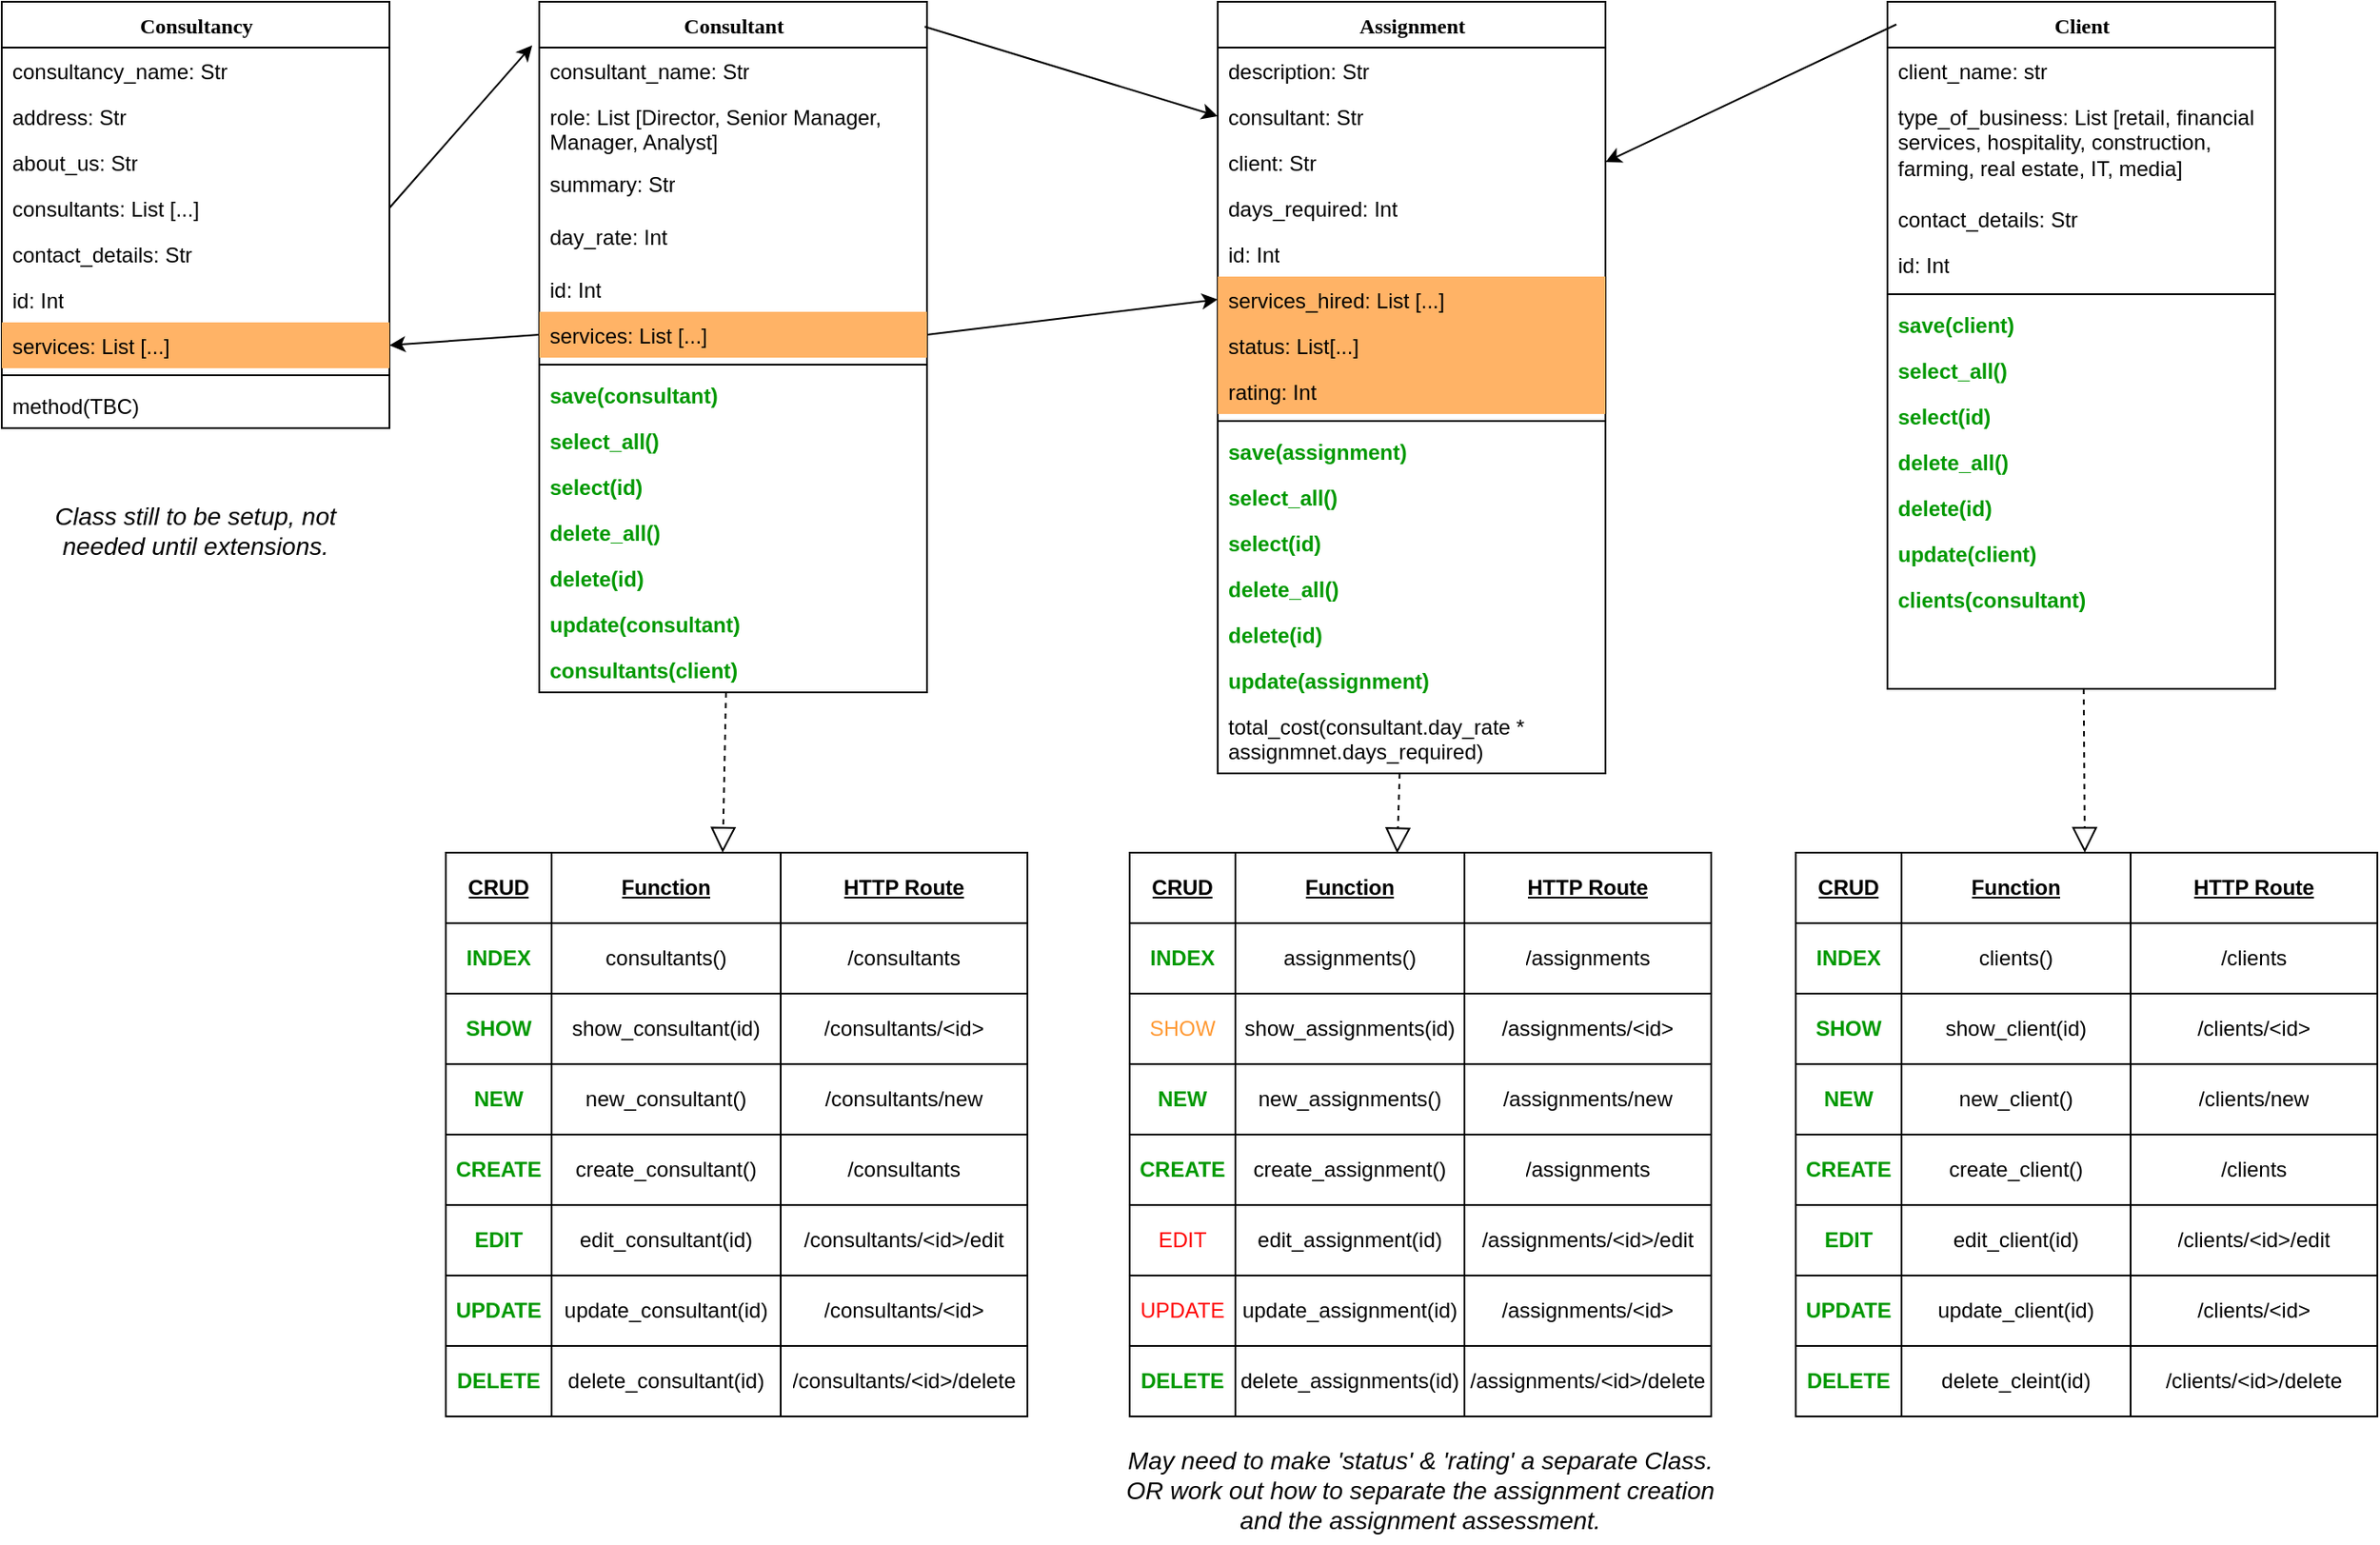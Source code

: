 <mxfile version="14.4.9" type="device"><diagram name="Classes" id="9f46799a-70d6-7492-0946-bef42562c5a5"><mxGraphModel dx="1580" dy="879" grid="1" gridSize="10" guides="1" tooltips="1" connect="1" arrows="1" fold="1" page="1" pageScale="1" pageWidth="1654" pageHeight="1169" background="#ffffff" math="0" shadow="0"><root><mxCell id="0"/><mxCell id="1" parent="0"/><mxCell id="78961159f06e98e8-17" value="Client" style="swimlane;html=1;fontStyle=1;align=center;verticalAlign=top;childLayout=stackLayout;horizontal=1;startSize=26;horizontalStack=0;resizeParent=1;resizeLast=0;collapsible=1;marginBottom=0;swimlaneFillColor=#ffffff;rounded=0;shadow=0;comic=0;labelBackgroundColor=none;strokeWidth=1;fillColor=none;fontFamily=Verdana;fontSize=12" parent="1" vertex="1"><mxGeometry x="1130" y="35" width="220" height="390" as="geometry"/></mxCell><mxCell id="78961159f06e98e8-21" value="client_name: str" style="text;html=1;strokeColor=none;fillColor=none;align=left;verticalAlign=top;spacingLeft=4;spacingRight=4;whiteSpace=wrap;overflow=hidden;rotatable=0;points=[[0,0.5],[1,0.5]];portConstraint=eastwest;" parent="78961159f06e98e8-17" vertex="1"><mxGeometry y="26" width="220" height="26" as="geometry"/></mxCell><mxCell id="78961159f06e98e8-23" value="type_of_business: List [retail, financial services, hospitality, construction, farming, real estate, IT, media]" style="text;html=1;strokeColor=none;fillColor=none;align=left;verticalAlign=top;spacingLeft=4;spacingRight=4;whiteSpace=wrap;overflow=hidden;rotatable=0;points=[[0,0.5],[1,0.5]];portConstraint=eastwest;" parent="78961159f06e98e8-17" vertex="1"><mxGeometry y="52" width="220" height="58" as="geometry"/></mxCell><mxCell id="78961159f06e98e8-25" value="contact_details: Str" style="text;html=1;strokeColor=none;fillColor=none;align=left;verticalAlign=top;spacingLeft=4;spacingRight=4;whiteSpace=wrap;overflow=hidden;rotatable=0;points=[[0,0.5],[1,0.5]];portConstraint=eastwest;" parent="78961159f06e98e8-17" vertex="1"><mxGeometry y="110" width="220" height="26" as="geometry"/></mxCell><mxCell id="78961159f06e98e8-24" value="id: Int" style="text;html=1;strokeColor=none;fillColor=none;align=left;verticalAlign=top;spacingLeft=4;spacingRight=4;whiteSpace=wrap;overflow=hidden;rotatable=0;points=[[0,0.5],[1,0.5]];portConstraint=eastwest;" parent="78961159f06e98e8-17" vertex="1"><mxGeometry y="136" width="220" height="26" as="geometry"/></mxCell><mxCell id="78961159f06e98e8-19" value="" style="line;html=1;strokeWidth=1;fillColor=none;align=left;verticalAlign=middle;spacingTop=-1;spacingLeft=3;spacingRight=3;rotatable=0;labelPosition=right;points=[];portConstraint=eastwest;" parent="78961159f06e98e8-17" vertex="1"><mxGeometry y="162" width="220" height="8" as="geometry"/></mxCell><mxCell id="yh0afuudPHftPEse43dt-81" value="save(client)" style="text;html=1;strokeColor=none;fillColor=none;align=left;verticalAlign=top;spacingLeft=4;spacingRight=4;whiteSpace=wrap;overflow=hidden;rotatable=0;points=[[0,0.5],[1,0.5]];portConstraint=eastwest;fontColor=#009900;fontStyle=1" parent="78961159f06e98e8-17" vertex="1"><mxGeometry y="170" width="220" height="26" as="geometry"/></mxCell><mxCell id="yh0afuudPHftPEse43dt-82" value="select_all()" style="text;html=1;strokeColor=none;fillColor=none;align=left;verticalAlign=top;spacingLeft=4;spacingRight=4;whiteSpace=wrap;overflow=hidden;rotatable=0;points=[[0,0.5],[1,0.5]];portConstraint=eastwest;fontColor=#009900;fontStyle=1" parent="78961159f06e98e8-17" vertex="1"><mxGeometry y="196" width="220" height="26" as="geometry"/></mxCell><mxCell id="yh0afuudPHftPEse43dt-83" value="select(id)" style="text;html=1;strokeColor=none;fillColor=none;align=left;verticalAlign=top;spacingLeft=4;spacingRight=4;whiteSpace=wrap;overflow=hidden;rotatable=0;points=[[0,0.5],[1,0.5]];portConstraint=eastwest;fontStyle=1;fontColor=#009900;" parent="78961159f06e98e8-17" vertex="1"><mxGeometry y="222" width="220" height="26" as="geometry"/></mxCell><mxCell id="yh0afuudPHftPEse43dt-84" value="delete_all()" style="text;html=1;strokeColor=none;fillColor=none;align=left;verticalAlign=top;spacingLeft=4;spacingRight=4;whiteSpace=wrap;overflow=hidden;rotatable=0;points=[[0,0.5],[1,0.5]];portConstraint=eastwest;fontStyle=1;fontColor=#009900;" parent="78961159f06e98e8-17" vertex="1"><mxGeometry y="248" width="220" height="26" as="geometry"/></mxCell><mxCell id="yh0afuudPHftPEse43dt-86" value="delete(id)" style="text;html=1;strokeColor=none;fillColor=none;align=left;verticalAlign=top;spacingLeft=4;spacingRight=4;whiteSpace=wrap;overflow=hidden;rotatable=0;points=[[0,0.5],[1,0.5]];portConstraint=eastwest;fontStyle=1;fontColor=#009900;" parent="78961159f06e98e8-17" vertex="1"><mxGeometry y="274" width="220" height="26" as="geometry"/></mxCell><mxCell id="yh0afuudPHftPEse43dt-85" value="update(client)" style="text;html=1;strokeColor=none;fillColor=none;align=left;verticalAlign=top;spacingLeft=4;spacingRight=4;whiteSpace=wrap;overflow=hidden;rotatable=0;points=[[0,0.5],[1,0.5]];portConstraint=eastwest;fontStyle=1;fontColor=#009900;" parent="78961159f06e98e8-17" vertex="1"><mxGeometry y="300" width="220" height="26" as="geometry"/></mxCell><mxCell id="VEUv88LFV4NKKQvzeQGs-2" value="clients(consultant)" style="text;html=1;strokeColor=none;fillColor=none;align=left;verticalAlign=top;spacingLeft=4;spacingRight=4;whiteSpace=wrap;overflow=hidden;rotatable=0;points=[[0,0.5],[1,0.5]];portConstraint=eastwest;fontStyle=1;fontColor=#009900;" vertex="1" parent="78961159f06e98e8-17"><mxGeometry y="326" width="220" height="26" as="geometry"/></mxCell><mxCell id="78961159f06e98e8-30" value="Consultancy" style="swimlane;html=1;fontStyle=1;align=center;verticalAlign=top;childLayout=stackLayout;horizontal=1;startSize=26;horizontalStack=0;resizeParent=1;resizeLast=0;collapsible=1;marginBottom=0;swimlaneFillColor=#ffffff;rounded=0;shadow=0;comic=0;labelBackgroundColor=none;strokeWidth=1;fillColor=none;fontFamily=Verdana;fontSize=12" parent="1" vertex="1"><mxGeometry x="60" y="35" width="220" height="242" as="geometry"/></mxCell><mxCell id="78961159f06e98e8-31" value="consultancy_name: Str" style="text;html=1;strokeColor=none;fillColor=none;align=left;verticalAlign=top;spacingLeft=4;spacingRight=4;whiteSpace=wrap;overflow=hidden;rotatable=0;points=[[0,0.5],[1,0.5]];portConstraint=eastwest;" parent="78961159f06e98e8-30" vertex="1"><mxGeometry y="26" width="220" height="26" as="geometry"/></mxCell><mxCell id="78961159f06e98e8-32" value="address: Str" style="text;html=1;strokeColor=none;fillColor=none;align=left;verticalAlign=top;spacingLeft=4;spacingRight=4;whiteSpace=wrap;overflow=hidden;rotatable=0;points=[[0,0.5],[1,0.5]];portConstraint=eastwest;" parent="78961159f06e98e8-30" vertex="1"><mxGeometry y="52" width="220" height="26" as="geometry"/></mxCell><mxCell id="78961159f06e98e8-33" value="about_us: Str" style="text;html=1;strokeColor=none;fillColor=none;align=left;verticalAlign=top;spacingLeft=4;spacingRight=4;whiteSpace=wrap;overflow=hidden;rotatable=0;points=[[0,0.5],[1,0.5]];portConstraint=eastwest;" parent="78961159f06e98e8-30" vertex="1"><mxGeometry y="78" width="220" height="26" as="geometry"/></mxCell><mxCell id="yh0afuudPHftPEse43dt-8" value="consultants: List [...]" style="text;html=1;strokeColor=none;fillColor=none;align=left;verticalAlign=top;spacingLeft=4;spacingRight=4;whiteSpace=wrap;overflow=hidden;rotatable=0;points=[[0,0.5],[1,0.5]];portConstraint=eastwest;" parent="78961159f06e98e8-30" vertex="1"><mxGeometry y="104" width="220" height="26" as="geometry"/></mxCell><mxCell id="78961159f06e98e8-34" value="contact_details: Str" style="text;html=1;strokeColor=none;fillColor=none;align=left;verticalAlign=top;spacingLeft=4;spacingRight=4;whiteSpace=wrap;overflow=hidden;rotatable=0;points=[[0,0.5],[1,0.5]];portConstraint=eastwest;" parent="78961159f06e98e8-30" vertex="1"><mxGeometry y="130" width="220" height="26" as="geometry"/></mxCell><mxCell id="78961159f06e98e8-37" value="id: Int" style="text;html=1;strokeColor=none;fillColor=none;align=left;verticalAlign=top;spacingLeft=4;spacingRight=4;whiteSpace=wrap;overflow=hidden;rotatable=0;points=[[0,0.5],[1,0.5]];portConstraint=eastwest;" parent="78961159f06e98e8-30" vertex="1"><mxGeometry y="156" width="220" height="26" as="geometry"/></mxCell><mxCell id="yh0afuudPHftPEse43dt-3" value="services: List [...]" style="text;html=1;strokeColor=none;fillColor=#FFB366;align=left;verticalAlign=top;spacingLeft=4;spacingRight=4;whiteSpace=wrap;overflow=hidden;rotatable=0;points=[[0,0.5],[1,0.5]];portConstraint=eastwest;" parent="78961159f06e98e8-30" vertex="1"><mxGeometry y="182" width="220" height="26" as="geometry"/></mxCell><mxCell id="78961159f06e98e8-38" value="" style="line;html=1;strokeWidth=1;fillColor=none;align=left;verticalAlign=middle;spacingTop=-1;spacingLeft=3;spacingRight=3;rotatable=0;labelPosition=right;points=[];portConstraint=eastwest;" parent="78961159f06e98e8-30" vertex="1"><mxGeometry y="208" width="220" height="8" as="geometry"/></mxCell><mxCell id="78961159f06e98e8-39" value="method(TBC)" style="text;html=1;strokeColor=none;fillColor=none;align=left;verticalAlign=top;spacingLeft=4;spacingRight=4;whiteSpace=wrap;overflow=hidden;rotatable=0;points=[[0,0.5],[1,0.5]];portConstraint=eastwest;" parent="78961159f06e98e8-30" vertex="1"><mxGeometry y="216" width="220" height="26" as="geometry"/></mxCell><mxCell id="78961159f06e98e8-43" value="Consultant" style="swimlane;html=1;fontStyle=1;align=center;verticalAlign=top;childLayout=stackLayout;horizontal=1;startSize=26;horizontalStack=0;resizeParent=1;resizeLast=0;collapsible=1;marginBottom=0;swimlaneFillColor=#ffffff;rounded=0;shadow=0;comic=0;labelBackgroundColor=none;strokeWidth=1;fillColor=none;fontFamily=Verdana;fontSize=12" parent="1" vertex="1"><mxGeometry x="365" y="35" width="220" height="392" as="geometry"/></mxCell><mxCell id="78961159f06e98e8-44" value="consultant_name: Str" style="text;html=1;strokeColor=none;fillColor=none;align=left;verticalAlign=top;spacingLeft=4;spacingRight=4;whiteSpace=wrap;overflow=hidden;rotatable=0;points=[[0,0.5],[1,0.5]];portConstraint=eastwest;" parent="78961159f06e98e8-43" vertex="1"><mxGeometry y="26" width="220" height="26" as="geometry"/></mxCell><mxCell id="78961159f06e98e8-45" value="role: List [Director, Senior Manager, Manager, Analyst]" style="text;html=1;strokeColor=none;fillColor=none;align=left;verticalAlign=top;spacingLeft=4;spacingRight=4;whiteSpace=wrap;overflow=hidden;rotatable=0;points=[[0,0.5],[1,0.5]];portConstraint=eastwest;" parent="78961159f06e98e8-43" vertex="1"><mxGeometry y="52" width="220" height="38" as="geometry"/></mxCell><mxCell id="yh0afuudPHftPEse43dt-1" value="summary: Str" style="text;html=1;strokeColor=none;fillColor=none;align=left;verticalAlign=top;spacingLeft=4;spacingRight=4;whiteSpace=wrap;overflow=hidden;rotatable=0;points=[[0,0.5],[1,0.5]];portConstraint=eastwest;" parent="78961159f06e98e8-43" vertex="1"><mxGeometry y="90" width="220" height="30" as="geometry"/></mxCell><mxCell id="eAzekkHpWA9vI4CXj927-1" value="day_rate: Int" style="text;html=1;strokeColor=none;fillColor=none;align=left;verticalAlign=top;spacingLeft=4;spacingRight=4;whiteSpace=wrap;overflow=hidden;rotatable=0;points=[[0,0.5],[1,0.5]];portConstraint=eastwest;" parent="78961159f06e98e8-43" vertex="1"><mxGeometry y="120" width="220" height="30" as="geometry"/></mxCell><mxCell id="78961159f06e98e8-50" value="id: Int" style="text;html=1;strokeColor=none;fillColor=none;align=left;verticalAlign=top;spacingLeft=4;spacingRight=4;whiteSpace=wrap;overflow=hidden;rotatable=0;points=[[0,0.5],[1,0.5]];portConstraint=eastwest;" parent="78961159f06e98e8-43" vertex="1"><mxGeometry y="150" width="220" height="26" as="geometry"/></mxCell><mxCell id="78961159f06e98e8-49" value="services: List [...]" style="text;html=1;strokeColor=none;fillColor=#FFB366;align=left;verticalAlign=top;spacingLeft=4;spacingRight=4;whiteSpace=wrap;overflow=hidden;rotatable=0;points=[[0,0.5],[1,0.5]];portConstraint=eastwest;" parent="78961159f06e98e8-43" vertex="1"><mxGeometry y="176" width="220" height="26" as="geometry"/></mxCell><mxCell id="78961159f06e98e8-51" value="" style="line;html=1;strokeWidth=1;fillColor=none;align=left;verticalAlign=middle;spacingTop=-1;spacingLeft=3;spacingRight=3;rotatable=0;labelPosition=right;points=[];portConstraint=eastwest;" parent="78961159f06e98e8-43" vertex="1"><mxGeometry y="202" width="220" height="8" as="geometry"/></mxCell><mxCell id="78961159f06e98e8-52" value="save(consultant)" style="text;html=1;strokeColor=none;fillColor=none;align=left;verticalAlign=top;spacingLeft=4;spacingRight=4;whiteSpace=wrap;overflow=hidden;rotatable=0;points=[[0,0.5],[1,0.5]];portConstraint=eastwest;fontColor=#009900;fontStyle=1" parent="78961159f06e98e8-43" vertex="1"><mxGeometry y="210" width="220" height="26" as="geometry"/></mxCell><mxCell id="yh0afuudPHftPEse43dt-76" value="select_all()" style="text;html=1;strokeColor=none;fillColor=none;align=left;verticalAlign=top;spacingLeft=4;spacingRight=4;whiteSpace=wrap;overflow=hidden;rotatable=0;points=[[0,0.5],[1,0.5]];portConstraint=eastwest;fontColor=#009900;fontStyle=1" parent="78961159f06e98e8-43" vertex="1"><mxGeometry y="236" width="220" height="26" as="geometry"/></mxCell><mxCell id="yh0afuudPHftPEse43dt-77" value="select(id)" style="text;html=1;strokeColor=none;fillColor=none;align=left;verticalAlign=top;spacingLeft=4;spacingRight=4;whiteSpace=wrap;overflow=hidden;rotatable=0;points=[[0,0.5],[1,0.5]];portConstraint=eastwest;fontStyle=1;fontColor=#009900;" parent="78961159f06e98e8-43" vertex="1"><mxGeometry y="262" width="220" height="26" as="geometry"/></mxCell><mxCell id="yh0afuudPHftPEse43dt-79" value="delete_all()" style="text;html=1;strokeColor=none;fillColor=none;align=left;verticalAlign=top;spacingLeft=4;spacingRight=4;whiteSpace=wrap;overflow=hidden;rotatable=0;points=[[0,0.5],[1,0.5]];portConstraint=eastwest;fontStyle=1;fontColor=#009900;" parent="78961159f06e98e8-43" vertex="1"><mxGeometry y="288" width="220" height="26" as="geometry"/></mxCell><mxCell id="yh0afuudPHftPEse43dt-78" value="delete(id)" style="text;html=1;strokeColor=none;fillColor=none;align=left;verticalAlign=top;spacingLeft=4;spacingRight=4;whiteSpace=wrap;overflow=hidden;rotatable=0;points=[[0,0.5],[1,0.5]];portConstraint=eastwest;fontStyle=1;fontColor=#009900;" parent="78961159f06e98e8-43" vertex="1"><mxGeometry y="314" width="220" height="26" as="geometry"/></mxCell><mxCell id="yh0afuudPHftPEse43dt-80" value="update(consultant)" style="text;html=1;strokeColor=none;fillColor=none;align=left;verticalAlign=top;spacingLeft=4;spacingRight=4;whiteSpace=wrap;overflow=hidden;rotatable=0;points=[[0,0.5],[1,0.5]];portConstraint=eastwest;fontStyle=1;fontColor=#009900;" parent="78961159f06e98e8-43" vertex="1"><mxGeometry y="340" width="220" height="26" as="geometry"/></mxCell><mxCell id="VEUv88LFV4NKKQvzeQGs-1" value="consultants(client)" style="text;html=1;strokeColor=none;fillColor=none;align=left;verticalAlign=top;spacingLeft=4;spacingRight=4;whiteSpace=wrap;overflow=hidden;rotatable=0;points=[[0,0.5],[1,0.5]];portConstraint=eastwest;fontStyle=1;fontColor=#009900;" vertex="1" parent="78961159f06e98e8-43"><mxGeometry y="366" width="220" height="26" as="geometry"/></mxCell><mxCell id="yh0afuudPHftPEse43dt-4" value="" style="endArrow=classic;html=1;exitX=0;exitY=0.5;exitDx=0;exitDy=0;entryX=1;entryY=0.5;entryDx=0;entryDy=0;" parent="1" source="78961159f06e98e8-49" target="yh0afuudPHftPEse43dt-3" edge="1"><mxGeometry width="50" height="50" relative="1" as="geometry"><mxPoint x="360" y="219" as="sourcePoint"/><mxPoint x="300" y="280" as="targetPoint"/></mxGeometry></mxCell><mxCell id="yh0afuudPHftPEse43dt-7" value="" style="endArrow=classic;html=1;exitX=1;exitY=0.5;exitDx=0;exitDy=0;entryX=0;entryY=0.5;entryDx=0;entryDy=0;" parent="1" source="78961159f06e98e8-49" target="yh0afuudPHftPEse43dt-5" edge="1"><mxGeometry width="50" height="50" relative="1" as="geometry"><mxPoint x="430" y="200" as="sourcePoint"/><mxPoint x="340" y="216" as="targetPoint"/></mxGeometry></mxCell><mxCell id="yh0afuudPHftPEse43dt-9" value="" style="endArrow=classic;html=1;exitX=1;exitY=0.5;exitDx=0;exitDy=0;entryX=-0.018;entryY=0.063;entryDx=0;entryDy=0;entryPerimeter=0;" parent="1" source="yh0afuudPHftPEse43dt-8" target="78961159f06e98e8-43" edge="1"><mxGeometry width="50" height="50" relative="1" as="geometry"><mxPoint x="290" y="213" as="sourcePoint"/><mxPoint x="370" y="203" as="targetPoint"/></mxGeometry></mxCell><mxCell id="yh0afuudPHftPEse43dt-10" value="" style="shape=table;html=1;whiteSpace=wrap;startSize=0;container=1;collapsible=0;childLayout=tableLayout;fontColor=#009900;" parent="1" vertex="1"><mxGeometry x="312" y="518" width="330" height="320" as="geometry"/></mxCell><mxCell id="yh0afuudPHftPEse43dt-11" value="" style="shape=partialRectangle;html=1;whiteSpace=wrap;collapsible=0;dropTarget=0;pointerEvents=0;fillColor=none;top=0;left=0;bottom=0;right=0;points=[[0,0.5],[1,0.5]];portConstraint=eastwest;" parent="yh0afuudPHftPEse43dt-10" vertex="1"><mxGeometry width="330" height="40" as="geometry"/></mxCell><mxCell id="yh0afuudPHftPEse43dt-12" value="CRUD" style="shape=partialRectangle;html=1;whiteSpace=wrap;connectable=0;overflow=hidden;fillColor=none;top=0;left=0;bottom=0;right=0;fontStyle=5" parent="yh0afuudPHftPEse43dt-11" vertex="1"><mxGeometry width="60" height="40" as="geometry"/></mxCell><mxCell id="yh0afuudPHftPEse43dt-13" value="Function" style="shape=partialRectangle;html=1;whiteSpace=wrap;connectable=0;overflow=hidden;fillColor=none;top=0;left=0;bottom=0;right=0;fontStyle=5" parent="yh0afuudPHftPEse43dt-11" vertex="1"><mxGeometry x="60" width="130" height="40" as="geometry"/></mxCell><mxCell id="yh0afuudPHftPEse43dt-14" value="HTTP Route" style="shape=partialRectangle;html=1;whiteSpace=wrap;connectable=0;overflow=hidden;fillColor=none;top=0;left=0;bottom=0;right=0;fontStyle=5" parent="yh0afuudPHftPEse43dt-11" vertex="1"><mxGeometry x="190" width="140" height="40" as="geometry"/></mxCell><mxCell id="yh0afuudPHftPEse43dt-15" value="" style="shape=partialRectangle;html=1;whiteSpace=wrap;collapsible=0;dropTarget=0;pointerEvents=0;fillColor=none;top=0;left=0;bottom=0;right=0;points=[[0,0.5],[1,0.5]];portConstraint=eastwest;" parent="yh0afuudPHftPEse43dt-10" vertex="1"><mxGeometry y="40" width="330" height="40" as="geometry"/></mxCell><mxCell id="yh0afuudPHftPEse43dt-16" value="INDEX" style="shape=partialRectangle;html=1;whiteSpace=wrap;connectable=0;overflow=hidden;fillColor=none;top=0;left=0;bottom=0;right=0;strokeColor=#009900;fontColor=#009900;fontStyle=1" parent="yh0afuudPHftPEse43dt-15" vertex="1"><mxGeometry width="60" height="40" as="geometry"/></mxCell><mxCell id="yh0afuudPHftPEse43dt-17" value="consultants()" style="shape=partialRectangle;html=1;whiteSpace=wrap;connectable=0;overflow=hidden;fillColor=none;top=0;left=0;bottom=0;right=0;" parent="yh0afuudPHftPEse43dt-15" vertex="1"><mxGeometry x="60" width="130" height="40" as="geometry"/></mxCell><mxCell id="yh0afuudPHftPEse43dt-18" value="/consultants" style="shape=partialRectangle;html=1;whiteSpace=wrap;connectable=0;overflow=hidden;fillColor=none;top=0;left=0;bottom=0;right=0;" parent="yh0afuudPHftPEse43dt-15" vertex="1"><mxGeometry x="190" width="140" height="40" as="geometry"/></mxCell><mxCell id="yh0afuudPHftPEse43dt-19" value="" style="shape=partialRectangle;html=1;whiteSpace=wrap;collapsible=0;dropTarget=0;pointerEvents=0;fillColor=none;top=0;left=0;bottom=0;right=0;points=[[0,0.5],[1,0.5]];portConstraint=eastwest;" parent="yh0afuudPHftPEse43dt-10" vertex="1"><mxGeometry y="80" width="330" height="40" as="geometry"/></mxCell><mxCell id="yh0afuudPHftPEse43dt-20" value="SHOW" style="shape=partialRectangle;html=1;whiteSpace=wrap;connectable=0;overflow=hidden;fillColor=none;top=0;left=0;bottom=0;right=0;fontStyle=1;fontColor=#009900;" parent="yh0afuudPHftPEse43dt-19" vertex="1"><mxGeometry width="60" height="40" as="geometry"/></mxCell><mxCell id="yh0afuudPHftPEse43dt-21" value="show_consultant(id)" style="shape=partialRectangle;html=1;whiteSpace=wrap;connectable=0;overflow=hidden;fillColor=none;top=0;left=0;bottom=0;right=0;" parent="yh0afuudPHftPEse43dt-19" vertex="1"><mxGeometry x="60" width="130" height="40" as="geometry"/></mxCell><mxCell id="yh0afuudPHftPEse43dt-22" value="/consultants/&amp;lt;id&amp;gt;" style="shape=partialRectangle;html=1;whiteSpace=wrap;connectable=0;overflow=hidden;fillColor=none;top=0;left=0;bottom=0;right=0;" parent="yh0afuudPHftPEse43dt-19" vertex="1"><mxGeometry x="190" width="140" height="40" as="geometry"/></mxCell><mxCell id="yh0afuudPHftPEse43dt-23" value="" style="shape=partialRectangle;html=1;whiteSpace=wrap;collapsible=0;dropTarget=0;pointerEvents=0;fillColor=none;top=0;left=0;bottom=0;right=0;points=[[0,0.5],[1,0.5]];portConstraint=eastwest;" parent="yh0afuudPHftPEse43dt-10" vertex="1"><mxGeometry y="120" width="330" height="40" as="geometry"/></mxCell><mxCell id="yh0afuudPHftPEse43dt-24" value="NEW" style="shape=partialRectangle;html=1;whiteSpace=wrap;connectable=0;overflow=hidden;fillColor=none;top=0;left=0;bottom=0;right=0;fontColor=#009900;fontStyle=1" parent="yh0afuudPHftPEse43dt-23" vertex="1"><mxGeometry width="60" height="40" as="geometry"/></mxCell><mxCell id="yh0afuudPHftPEse43dt-25" value="new_consultant()" style="shape=partialRectangle;html=1;whiteSpace=wrap;connectable=0;overflow=hidden;fillColor=none;top=0;left=0;bottom=0;right=0;" parent="yh0afuudPHftPEse43dt-23" vertex="1"><mxGeometry x="60" width="130" height="40" as="geometry"/></mxCell><mxCell id="yh0afuudPHftPEse43dt-26" value="/consultants/new" style="shape=partialRectangle;html=1;whiteSpace=wrap;connectable=0;overflow=hidden;fillColor=none;top=0;left=0;bottom=0;right=0;" parent="yh0afuudPHftPEse43dt-23" vertex="1"><mxGeometry x="190" width="140" height="40" as="geometry"/></mxCell><mxCell id="yh0afuudPHftPEse43dt-27" value="" style="shape=partialRectangle;html=1;whiteSpace=wrap;collapsible=0;dropTarget=0;pointerEvents=0;fillColor=none;top=0;left=0;bottom=0;right=0;points=[[0,0.5],[1,0.5]];portConstraint=eastwest;" parent="yh0afuudPHftPEse43dt-10" vertex="1"><mxGeometry y="160" width="330" height="40" as="geometry"/></mxCell><mxCell id="yh0afuudPHftPEse43dt-28" value="CREATE" style="shape=partialRectangle;html=1;whiteSpace=wrap;connectable=0;overflow=hidden;fillColor=none;top=0;left=0;bottom=0;right=0;fontColor=#009900;fontStyle=1" parent="yh0afuudPHftPEse43dt-27" vertex="1"><mxGeometry width="60" height="40" as="geometry"/></mxCell><mxCell id="yh0afuudPHftPEse43dt-29" value="create_consultant()" style="shape=partialRectangle;html=1;whiteSpace=wrap;connectable=0;overflow=hidden;fillColor=none;top=0;left=0;bottom=0;right=0;" parent="yh0afuudPHftPEse43dt-27" vertex="1"><mxGeometry x="60" width="130" height="40" as="geometry"/></mxCell><mxCell id="yh0afuudPHftPEse43dt-30" value="/consultants" style="shape=partialRectangle;html=1;whiteSpace=wrap;connectable=0;overflow=hidden;fillColor=none;top=0;left=0;bottom=0;right=0;" parent="yh0afuudPHftPEse43dt-27" vertex="1"><mxGeometry x="190" width="140" height="40" as="geometry"/></mxCell><mxCell id="yh0afuudPHftPEse43dt-31" value="" style="shape=partialRectangle;html=1;whiteSpace=wrap;collapsible=0;dropTarget=0;pointerEvents=0;fillColor=none;top=0;left=0;bottom=0;right=0;points=[[0,0.5],[1,0.5]];portConstraint=eastwest;" parent="yh0afuudPHftPEse43dt-10" vertex="1"><mxGeometry y="200" width="330" height="40" as="geometry"/></mxCell><mxCell id="yh0afuudPHftPEse43dt-32" value="EDIT" style="shape=partialRectangle;html=1;whiteSpace=wrap;connectable=0;overflow=hidden;fillColor=none;top=0;left=0;bottom=0;right=0;fontStyle=1;fontColor=#009900;" parent="yh0afuudPHftPEse43dt-31" vertex="1"><mxGeometry width="60" height="40" as="geometry"/></mxCell><mxCell id="yh0afuudPHftPEse43dt-33" value="edit_consultant(id)" style="shape=partialRectangle;html=1;whiteSpace=wrap;connectable=0;overflow=hidden;fillColor=none;top=0;left=0;bottom=0;right=0;" parent="yh0afuudPHftPEse43dt-31" vertex="1"><mxGeometry x="60" width="130" height="40" as="geometry"/></mxCell><mxCell id="yh0afuudPHftPEse43dt-34" value="/consultants/&amp;lt;id&amp;gt;/edit" style="shape=partialRectangle;html=1;whiteSpace=wrap;connectable=0;overflow=hidden;fillColor=none;top=0;left=0;bottom=0;right=0;" parent="yh0afuudPHftPEse43dt-31" vertex="1"><mxGeometry x="190" width="140" height="40" as="geometry"/></mxCell><mxCell id="yh0afuudPHftPEse43dt-35" value="" style="shape=partialRectangle;html=1;whiteSpace=wrap;collapsible=0;dropTarget=0;pointerEvents=0;fillColor=none;top=0;left=0;bottom=0;right=0;points=[[0,0.5],[1,0.5]];portConstraint=eastwest;" parent="yh0afuudPHftPEse43dt-10" vertex="1"><mxGeometry y="240" width="330" height="40" as="geometry"/></mxCell><mxCell id="yh0afuudPHftPEse43dt-36" value="UPDATE" style="shape=partialRectangle;html=1;whiteSpace=wrap;connectable=0;overflow=hidden;fillColor=none;top=0;left=0;bottom=0;right=0;fontStyle=1;fontColor=#009900;" parent="yh0afuudPHftPEse43dt-35" vertex="1"><mxGeometry width="60" height="40" as="geometry"/></mxCell><mxCell id="yh0afuudPHftPEse43dt-37" value="update_consultant(id)" style="shape=partialRectangle;html=1;whiteSpace=wrap;connectable=0;overflow=hidden;fillColor=none;top=0;left=0;bottom=0;right=0;" parent="yh0afuudPHftPEse43dt-35" vertex="1"><mxGeometry x="60" width="130" height="40" as="geometry"/></mxCell><mxCell id="yh0afuudPHftPEse43dt-38" value="/consultants/&amp;lt;id&amp;gt;" style="shape=partialRectangle;html=1;whiteSpace=wrap;connectable=0;overflow=hidden;fillColor=none;top=0;left=0;bottom=0;right=0;" parent="yh0afuudPHftPEse43dt-35" vertex="1"><mxGeometry x="190" width="140" height="40" as="geometry"/></mxCell><mxCell id="yh0afuudPHftPEse43dt-39" value="" style="shape=partialRectangle;html=1;whiteSpace=wrap;collapsible=0;dropTarget=0;pointerEvents=0;fillColor=none;top=0;left=0;bottom=0;right=0;points=[[0,0.5],[1,0.5]];portConstraint=eastwest;" parent="yh0afuudPHftPEse43dt-10" vertex="1"><mxGeometry y="280" width="330" height="40" as="geometry"/></mxCell><mxCell id="yh0afuudPHftPEse43dt-40" value="DELETE" style="shape=partialRectangle;html=1;whiteSpace=wrap;connectable=0;overflow=hidden;fillColor=none;top=0;left=0;bottom=0;right=0;fontStyle=1;fontColor=#009900;" parent="yh0afuudPHftPEse43dt-39" vertex="1"><mxGeometry width="60" height="40" as="geometry"/></mxCell><mxCell id="yh0afuudPHftPEse43dt-41" value="delete_consultant(id)" style="shape=partialRectangle;html=1;whiteSpace=wrap;connectable=0;overflow=hidden;fillColor=none;top=0;left=0;bottom=0;right=0;" parent="yh0afuudPHftPEse43dt-39" vertex="1"><mxGeometry x="60" width="130" height="40" as="geometry"/></mxCell><mxCell id="yh0afuudPHftPEse43dt-42" value="/consultants/&amp;lt;id&amp;gt;/delete" style="shape=partialRectangle;html=1;whiteSpace=wrap;connectable=0;overflow=hidden;fillColor=none;top=0;left=0;bottom=0;right=0;" parent="yh0afuudPHftPEse43dt-39" vertex="1"><mxGeometry x="190" width="140" height="40" as="geometry"/></mxCell><mxCell id="yh0afuudPHftPEse43dt-43" value="" style="shape=table;html=1;whiteSpace=wrap;startSize=0;container=1;collapsible=0;childLayout=tableLayout;" parent="1" vertex="1"><mxGeometry x="1078" y="518" width="330" height="320" as="geometry"/></mxCell><mxCell id="yh0afuudPHftPEse43dt-44" value="" style="shape=partialRectangle;html=1;whiteSpace=wrap;collapsible=0;dropTarget=0;pointerEvents=0;fillColor=none;top=0;left=0;bottom=0;right=0;points=[[0,0.5],[1,0.5]];portConstraint=eastwest;" parent="yh0afuudPHftPEse43dt-43" vertex="1"><mxGeometry width="330" height="40" as="geometry"/></mxCell><mxCell id="yh0afuudPHftPEse43dt-45" value="CRUD" style="shape=partialRectangle;html=1;whiteSpace=wrap;connectable=0;overflow=hidden;fillColor=none;top=0;left=0;bottom=0;right=0;fontStyle=5" parent="yh0afuudPHftPEse43dt-44" vertex="1"><mxGeometry width="60" height="40" as="geometry"/></mxCell><mxCell id="yh0afuudPHftPEse43dt-46" value="Function" style="shape=partialRectangle;html=1;whiteSpace=wrap;connectable=0;overflow=hidden;fillColor=none;top=0;left=0;bottom=0;right=0;fontStyle=5" parent="yh0afuudPHftPEse43dt-44" vertex="1"><mxGeometry x="60" width="130" height="40" as="geometry"/></mxCell><mxCell id="yh0afuudPHftPEse43dt-47" value="HTTP Route" style="shape=partialRectangle;html=1;whiteSpace=wrap;connectable=0;overflow=hidden;fillColor=none;top=0;left=0;bottom=0;right=0;fontStyle=5" parent="yh0afuudPHftPEse43dt-44" vertex="1"><mxGeometry x="190" width="140" height="40" as="geometry"/></mxCell><mxCell id="yh0afuudPHftPEse43dt-48" value="" style="shape=partialRectangle;html=1;whiteSpace=wrap;collapsible=0;dropTarget=0;pointerEvents=0;fillColor=none;top=0;left=0;bottom=0;right=0;points=[[0,0.5],[1,0.5]];portConstraint=eastwest;" parent="yh0afuudPHftPEse43dt-43" vertex="1"><mxGeometry y="40" width="330" height="40" as="geometry"/></mxCell><mxCell id="yh0afuudPHftPEse43dt-49" value="INDEX" style="shape=partialRectangle;html=1;whiteSpace=wrap;connectable=0;overflow=hidden;fillColor=none;top=0;left=0;bottom=0;right=0;fontStyle=1;fontColor=#009900;" parent="yh0afuudPHftPEse43dt-48" vertex="1"><mxGeometry width="60" height="40" as="geometry"/></mxCell><mxCell id="yh0afuudPHftPEse43dt-50" value="clients()" style="shape=partialRectangle;html=1;whiteSpace=wrap;connectable=0;overflow=hidden;fillColor=none;top=0;left=0;bottom=0;right=0;" parent="yh0afuudPHftPEse43dt-48" vertex="1"><mxGeometry x="60" width="130" height="40" as="geometry"/></mxCell><mxCell id="yh0afuudPHftPEse43dt-51" value="/clients" style="shape=partialRectangle;html=1;whiteSpace=wrap;connectable=0;overflow=hidden;fillColor=none;top=0;left=0;bottom=0;right=0;" parent="yh0afuudPHftPEse43dt-48" vertex="1"><mxGeometry x="190" width="140" height="40" as="geometry"/></mxCell><mxCell id="yh0afuudPHftPEse43dt-52" value="" style="shape=partialRectangle;html=1;whiteSpace=wrap;collapsible=0;dropTarget=0;pointerEvents=0;fillColor=none;top=0;left=0;bottom=0;right=0;points=[[0,0.5],[1,0.5]];portConstraint=eastwest;" parent="yh0afuudPHftPEse43dt-43" vertex="1"><mxGeometry y="80" width="330" height="40" as="geometry"/></mxCell><mxCell id="yh0afuudPHftPEse43dt-53" value="SHOW" style="shape=partialRectangle;html=1;whiteSpace=wrap;connectable=0;overflow=hidden;fillColor=none;top=0;left=0;bottom=0;right=0;fontColor=#009900;fontStyle=1" parent="yh0afuudPHftPEse43dt-52" vertex="1"><mxGeometry width="60" height="40" as="geometry"/></mxCell><mxCell id="yh0afuudPHftPEse43dt-54" value="show_client(id)" style="shape=partialRectangle;html=1;whiteSpace=wrap;connectable=0;overflow=hidden;fillColor=none;top=0;left=0;bottom=0;right=0;" parent="yh0afuudPHftPEse43dt-52" vertex="1"><mxGeometry x="60" width="130" height="40" as="geometry"/></mxCell><mxCell id="yh0afuudPHftPEse43dt-55" value="/clients/&amp;lt;id&amp;gt;" style="shape=partialRectangle;html=1;whiteSpace=wrap;connectable=0;overflow=hidden;fillColor=none;top=0;left=0;bottom=0;right=0;" parent="yh0afuudPHftPEse43dt-52" vertex="1"><mxGeometry x="190" width="140" height="40" as="geometry"/></mxCell><mxCell id="yh0afuudPHftPEse43dt-56" value="" style="shape=partialRectangle;html=1;whiteSpace=wrap;collapsible=0;dropTarget=0;pointerEvents=0;fillColor=none;top=0;left=0;bottom=0;right=0;points=[[0,0.5],[1,0.5]];portConstraint=eastwest;" parent="yh0afuudPHftPEse43dt-43" vertex="1"><mxGeometry y="120" width="330" height="40" as="geometry"/></mxCell><mxCell id="yh0afuudPHftPEse43dt-57" value="NEW" style="shape=partialRectangle;html=1;whiteSpace=wrap;connectable=0;overflow=hidden;fillColor=none;top=0;left=0;bottom=0;right=0;fontColor=#009900;fontStyle=1" parent="yh0afuudPHftPEse43dt-56" vertex="1"><mxGeometry width="60" height="40" as="geometry"/></mxCell><mxCell id="yh0afuudPHftPEse43dt-58" value="new_client()" style="shape=partialRectangle;html=1;whiteSpace=wrap;connectable=0;overflow=hidden;fillColor=none;top=0;left=0;bottom=0;right=0;" parent="yh0afuudPHftPEse43dt-56" vertex="1"><mxGeometry x="60" width="130" height="40" as="geometry"/></mxCell><mxCell id="yh0afuudPHftPEse43dt-59" value="/clients/new" style="shape=partialRectangle;html=1;whiteSpace=wrap;connectable=0;overflow=hidden;fillColor=none;top=0;left=0;bottom=0;right=0;" parent="yh0afuudPHftPEse43dt-56" vertex="1"><mxGeometry x="190" width="140" height="40" as="geometry"/></mxCell><mxCell id="yh0afuudPHftPEse43dt-60" value="" style="shape=partialRectangle;html=1;whiteSpace=wrap;collapsible=0;dropTarget=0;pointerEvents=0;fillColor=none;top=0;left=0;bottom=0;right=0;points=[[0,0.5],[1,0.5]];portConstraint=eastwest;" parent="yh0afuudPHftPEse43dt-43" vertex="1"><mxGeometry y="160" width="330" height="40" as="geometry"/></mxCell><mxCell id="yh0afuudPHftPEse43dt-61" value="CREATE" style="shape=partialRectangle;html=1;whiteSpace=wrap;connectable=0;overflow=hidden;fillColor=none;top=0;left=0;bottom=0;right=0;fontColor=#009900;fontStyle=1" parent="yh0afuudPHftPEse43dt-60" vertex="1"><mxGeometry width="60" height="40" as="geometry"/></mxCell><mxCell id="yh0afuudPHftPEse43dt-62" value="create_client()" style="shape=partialRectangle;html=1;whiteSpace=wrap;connectable=0;overflow=hidden;fillColor=none;top=0;left=0;bottom=0;right=0;" parent="yh0afuudPHftPEse43dt-60" vertex="1"><mxGeometry x="60" width="130" height="40" as="geometry"/></mxCell><mxCell id="yh0afuudPHftPEse43dt-63" value="/clients" style="shape=partialRectangle;html=1;whiteSpace=wrap;connectable=0;overflow=hidden;fillColor=none;top=0;left=0;bottom=0;right=0;" parent="yh0afuudPHftPEse43dt-60" vertex="1"><mxGeometry x="190" width="140" height="40" as="geometry"/></mxCell><mxCell id="yh0afuudPHftPEse43dt-64" value="" style="shape=partialRectangle;html=1;whiteSpace=wrap;collapsible=0;dropTarget=0;pointerEvents=0;fillColor=none;top=0;left=0;bottom=0;right=0;points=[[0,0.5],[1,0.5]];portConstraint=eastwest;" parent="yh0afuudPHftPEse43dt-43" vertex="1"><mxGeometry y="200" width="330" height="40" as="geometry"/></mxCell><mxCell id="yh0afuudPHftPEse43dt-65" value="EDIT" style="shape=partialRectangle;html=1;whiteSpace=wrap;connectable=0;overflow=hidden;fillColor=none;top=0;left=0;bottom=0;right=0;fontStyle=1;fontColor=#009900;" parent="yh0afuudPHftPEse43dt-64" vertex="1"><mxGeometry width="60" height="40" as="geometry"/></mxCell><mxCell id="yh0afuudPHftPEse43dt-66" value="edit_client(id)" style="shape=partialRectangle;html=1;whiteSpace=wrap;connectable=0;overflow=hidden;fillColor=none;top=0;left=0;bottom=0;right=0;" parent="yh0afuudPHftPEse43dt-64" vertex="1"><mxGeometry x="60" width="130" height="40" as="geometry"/></mxCell><mxCell id="yh0afuudPHftPEse43dt-67" value="/clients/&amp;lt;id&amp;gt;/edit" style="shape=partialRectangle;html=1;whiteSpace=wrap;connectable=0;overflow=hidden;fillColor=none;top=0;left=0;bottom=0;right=0;" parent="yh0afuudPHftPEse43dt-64" vertex="1"><mxGeometry x="190" width="140" height="40" as="geometry"/></mxCell><mxCell id="yh0afuudPHftPEse43dt-68" value="" style="shape=partialRectangle;html=1;whiteSpace=wrap;collapsible=0;dropTarget=0;pointerEvents=0;fillColor=none;top=0;left=0;bottom=0;right=0;points=[[0,0.5],[1,0.5]];portConstraint=eastwest;" parent="yh0afuudPHftPEse43dt-43" vertex="1"><mxGeometry y="240" width="330" height="40" as="geometry"/></mxCell><mxCell id="yh0afuudPHftPEse43dt-69" value="UPDATE" style="shape=partialRectangle;html=1;whiteSpace=wrap;connectable=0;overflow=hidden;fillColor=none;top=0;left=0;bottom=0;right=0;fontStyle=1;fontColor=#009900;" parent="yh0afuudPHftPEse43dt-68" vertex="1"><mxGeometry width="60" height="40" as="geometry"/></mxCell><mxCell id="yh0afuudPHftPEse43dt-70" value="update_client(id)" style="shape=partialRectangle;html=1;whiteSpace=wrap;connectable=0;overflow=hidden;fillColor=none;top=0;left=0;bottom=0;right=0;" parent="yh0afuudPHftPEse43dt-68" vertex="1"><mxGeometry x="60" width="130" height="40" as="geometry"/></mxCell><mxCell id="yh0afuudPHftPEse43dt-71" value="/clients/&amp;lt;id&amp;gt;" style="shape=partialRectangle;html=1;whiteSpace=wrap;connectable=0;overflow=hidden;fillColor=none;top=0;left=0;bottom=0;right=0;" parent="yh0afuudPHftPEse43dt-68" vertex="1"><mxGeometry x="190" width="140" height="40" as="geometry"/></mxCell><mxCell id="yh0afuudPHftPEse43dt-72" value="" style="shape=partialRectangle;html=1;whiteSpace=wrap;collapsible=0;dropTarget=0;pointerEvents=0;fillColor=none;top=0;left=0;bottom=0;right=0;points=[[0,0.5],[1,0.5]];portConstraint=eastwest;" parent="yh0afuudPHftPEse43dt-43" vertex="1"><mxGeometry y="280" width="330" height="40" as="geometry"/></mxCell><mxCell id="yh0afuudPHftPEse43dt-73" value="DELETE" style="shape=partialRectangle;html=1;whiteSpace=wrap;connectable=0;overflow=hidden;fillColor=none;top=0;left=0;bottom=0;right=0;fontStyle=1;fontColor=#009900;" parent="yh0afuudPHftPEse43dt-72" vertex="1"><mxGeometry width="60" height="40" as="geometry"/></mxCell><mxCell id="yh0afuudPHftPEse43dt-74" value="delete_cleint(id)" style="shape=partialRectangle;html=1;whiteSpace=wrap;connectable=0;overflow=hidden;fillColor=none;top=0;left=0;bottom=0;right=0;" parent="yh0afuudPHftPEse43dt-72" vertex="1"><mxGeometry x="60" width="130" height="40" as="geometry"/></mxCell><mxCell id="yh0afuudPHftPEse43dt-75" value="/clients/&amp;lt;id&amp;gt;/delete" style="shape=partialRectangle;html=1;whiteSpace=wrap;connectable=0;overflow=hidden;fillColor=none;top=0;left=0;bottom=0;right=0;" parent="yh0afuudPHftPEse43dt-72" vertex="1"><mxGeometry x="190" width="140" height="40" as="geometry"/></mxCell><mxCell id="eAzekkHpWA9vI4CXj927-2" value="" style="endArrow=block;dashed=1;endFill=0;endSize=12;html=1;entryX=0.476;entryY=0;entryDx=0;entryDy=0;entryPerimeter=0;" parent="1" target="yh0afuudPHftPEse43dt-11" edge="1" source="78961159f06e98e8-43"><mxGeometry width="160" relative="1" as="geometry"><mxPoint x="469" y="430" as="sourcePoint"/><mxPoint x="640" y="320" as="targetPoint"/></mxGeometry></mxCell><mxCell id="eAzekkHpWA9vI4CXj927-3" value="" style="endArrow=block;dashed=1;endFill=0;endSize=12;html=1;entryX=0.497;entryY=0;entryDx=0;entryDy=0;entryPerimeter=0;" parent="1" source="78961159f06e98e8-17" target="yh0afuudPHftPEse43dt-44" edge="1"><mxGeometry width="160" relative="1" as="geometry"><mxPoint x="861.201" y="436" as="sourcePoint"/><mxPoint x="860.08" y="490" as="targetPoint"/></mxGeometry></mxCell><mxCell id="BDM7HgS7jp5GYelh-UON-1" value="Assignment" style="swimlane;html=1;fontStyle=1;align=center;verticalAlign=top;childLayout=stackLayout;horizontal=1;startSize=26;horizontalStack=0;resizeParent=1;resizeLast=0;collapsible=1;marginBottom=0;swimlaneFillColor=#ffffff;rounded=0;shadow=0;comic=0;labelBackgroundColor=none;strokeWidth=1;fillColor=none;fontFamily=Verdana;fontSize=12" parent="1" vertex="1"><mxGeometry x="750" y="35" width="220" height="438" as="geometry"/></mxCell><mxCell id="H7zJdtPQZuaoPpRGTT0A-35" value="description: Str" style="text;html=1;strokeColor=none;fillColor=none;align=left;verticalAlign=top;spacingLeft=4;spacingRight=4;whiteSpace=wrap;overflow=hidden;rotatable=0;points=[[0,0.5],[1,0.5]];portConstraint=eastwest;" parent="BDM7HgS7jp5GYelh-UON-1" vertex="1"><mxGeometry y="26" width="220" height="26" as="geometry"/></mxCell><mxCell id="BDM7HgS7jp5GYelh-UON-2" value="consultant: Str" style="text;html=1;strokeColor=none;fillColor=none;align=left;verticalAlign=top;spacingLeft=4;spacingRight=4;whiteSpace=wrap;overflow=hidden;rotatable=0;points=[[0,0.5],[1,0.5]];portConstraint=eastwest;" parent="BDM7HgS7jp5GYelh-UON-1" vertex="1"><mxGeometry y="52" width="220" height="26" as="geometry"/></mxCell><mxCell id="BDM7HgS7jp5GYelh-UON-3" value="client: Str" style="text;html=1;strokeColor=none;fillColor=none;align=left;verticalAlign=top;spacingLeft=4;spacingRight=4;whiteSpace=wrap;overflow=hidden;rotatable=0;points=[[0,0.5],[1,0.5]];portConstraint=eastwest;" parent="BDM7HgS7jp5GYelh-UON-1" vertex="1"><mxGeometry y="78" width="220" height="26" as="geometry"/></mxCell><mxCell id="BDM7HgS7jp5GYelh-UON-15" value="days_required: Int" style="text;html=1;strokeColor=none;fillColor=none;align=left;verticalAlign=top;spacingLeft=4;spacingRight=4;whiteSpace=wrap;overflow=hidden;rotatable=0;points=[[0,0.5],[1,0.5]];portConstraint=eastwest;" parent="BDM7HgS7jp5GYelh-UON-1" vertex="1"><mxGeometry y="104" width="220" height="26" as="geometry"/></mxCell><mxCell id="BDM7HgS7jp5GYelh-UON-8" value="id: Int" style="text;html=1;strokeColor=none;fillColor=none;align=left;verticalAlign=top;spacingLeft=4;spacingRight=4;whiteSpace=wrap;overflow=hidden;rotatable=0;points=[[0,0.5],[1,0.5]];portConstraint=eastwest;" parent="BDM7HgS7jp5GYelh-UON-1" vertex="1"><mxGeometry y="130" width="220" height="26" as="geometry"/></mxCell><mxCell id="yh0afuudPHftPEse43dt-5" value="services_hired: List [...]" style="text;html=1;strokeColor=none;fillColor=#FFB366;align=left;verticalAlign=top;spacingLeft=4;spacingRight=4;whiteSpace=wrap;overflow=hidden;rotatable=0;points=[[0,0.5],[1,0.5]];portConstraint=eastwest;" parent="BDM7HgS7jp5GYelh-UON-1" vertex="1"><mxGeometry y="156" width="220" height="26" as="geometry"/></mxCell><mxCell id="BDM7HgS7jp5GYelh-UON-13" value="status: List[...]" style="text;html=1;strokeColor=none;fillColor=#FFB366;align=left;verticalAlign=top;spacingLeft=4;spacingRight=4;whiteSpace=wrap;overflow=hidden;rotatable=0;points=[[0,0.5],[1,0.5]];portConstraint=eastwest;" parent="BDM7HgS7jp5GYelh-UON-1" vertex="1"><mxGeometry y="182" width="220" height="26" as="geometry"/></mxCell><mxCell id="BDM7HgS7jp5GYelh-UON-14" value="rating: Int" style="text;html=1;strokeColor=none;fillColor=#FFB366;align=left;verticalAlign=top;spacingLeft=4;spacingRight=4;whiteSpace=wrap;overflow=hidden;rotatable=0;points=[[0,0.5],[1,0.5]];portConstraint=eastwest;" parent="BDM7HgS7jp5GYelh-UON-1" vertex="1"><mxGeometry y="208" width="220" height="26" as="geometry"/></mxCell><mxCell id="BDM7HgS7jp5GYelh-UON-17" value="" style="line;html=1;strokeWidth=1;fillColor=none;align=left;verticalAlign=middle;spacingTop=-1;spacingLeft=3;spacingRight=3;rotatable=0;labelPosition=right;points=[];portConstraint=eastwest;" parent="BDM7HgS7jp5GYelh-UON-1" vertex="1"><mxGeometry y="234" width="220" height="8" as="geometry"/></mxCell><mxCell id="BDM7HgS7jp5GYelh-UON-18" value="save(assignment)" style="text;html=1;strokeColor=none;fillColor=none;align=left;verticalAlign=top;spacingLeft=4;spacingRight=4;whiteSpace=wrap;overflow=hidden;rotatable=0;points=[[0,0.5],[1,0.5]];portConstraint=eastwest;fontStyle=1;fontColor=#009900;" parent="BDM7HgS7jp5GYelh-UON-1" vertex="1"><mxGeometry y="242" width="220" height="26" as="geometry"/></mxCell><mxCell id="BDM7HgS7jp5GYelh-UON-19" value="select_all()" style="text;html=1;strokeColor=none;fillColor=none;align=left;verticalAlign=top;spacingLeft=4;spacingRight=4;whiteSpace=wrap;overflow=hidden;rotatable=0;points=[[0,0.5],[1,0.5]];portConstraint=eastwest;fontStyle=1;fontColor=#009900;" parent="BDM7HgS7jp5GYelh-UON-1" vertex="1"><mxGeometry y="268" width="220" height="26" as="geometry"/></mxCell><mxCell id="BDM7HgS7jp5GYelh-UON-20" value="select(id)" style="text;html=1;strokeColor=none;fillColor=none;align=left;verticalAlign=top;spacingLeft=4;spacingRight=4;whiteSpace=wrap;overflow=hidden;rotatable=0;points=[[0,0.5],[1,0.5]];portConstraint=eastwest;fontStyle=1;fontColor=#009900;" parent="BDM7HgS7jp5GYelh-UON-1" vertex="1"><mxGeometry y="294" width="220" height="26" as="geometry"/></mxCell><mxCell id="BDM7HgS7jp5GYelh-UON-21" value="delete_all()" style="text;html=1;strokeColor=none;fillColor=none;align=left;verticalAlign=top;spacingLeft=4;spacingRight=4;whiteSpace=wrap;overflow=hidden;rotatable=0;points=[[0,0.5],[1,0.5]];portConstraint=eastwest;fontStyle=1;fontColor=#009900;" parent="BDM7HgS7jp5GYelh-UON-1" vertex="1"><mxGeometry y="320" width="220" height="26" as="geometry"/></mxCell><mxCell id="BDM7HgS7jp5GYelh-UON-23" value="delete(id)" style="text;html=1;strokeColor=none;fillColor=none;align=left;verticalAlign=top;spacingLeft=4;spacingRight=4;whiteSpace=wrap;overflow=hidden;rotatable=0;points=[[0,0.5],[1,0.5]];portConstraint=eastwest;fontStyle=1;fontColor=#009900;" parent="BDM7HgS7jp5GYelh-UON-1" vertex="1"><mxGeometry y="346" width="220" height="26" as="geometry"/></mxCell><mxCell id="BDM7HgS7jp5GYelh-UON-22" value="update(assignment)" style="text;html=1;strokeColor=none;fillColor=none;align=left;verticalAlign=top;spacingLeft=4;spacingRight=4;whiteSpace=wrap;overflow=hidden;rotatable=0;points=[[0,0.5],[1,0.5]];portConstraint=eastwest;fontStyle=1;fontColor=#009900;" parent="BDM7HgS7jp5GYelh-UON-1" vertex="1"><mxGeometry y="372" width="220" height="26" as="geometry"/></mxCell><mxCell id="H7zJdtPQZuaoPpRGTT0A-69" value="total_cost(consultant.day_rate * assignmnet.days_required)" style="text;html=1;strokeColor=none;fillColor=none;align=left;verticalAlign=top;spacingLeft=4;spacingRight=4;whiteSpace=wrap;overflow=hidden;rotatable=0;points=[[0,0.5],[1,0.5]];portConstraint=eastwest;" parent="BDM7HgS7jp5GYelh-UON-1" vertex="1"><mxGeometry y="398" width="220" height="40" as="geometry"/></mxCell><mxCell id="BDM7HgS7jp5GYelh-UON-11" value="" style="endArrow=classic;html=1;entryX=0;entryY=0.5;entryDx=0;entryDy=0;exitX=0.994;exitY=0.036;exitDx=0;exitDy=0;exitPerimeter=0;" parent="1" source="78961159f06e98e8-43" target="BDM7HgS7jp5GYelh-UON-2" edge="1"><mxGeometry width="50" height="50" relative="1" as="geometry"><mxPoint x="593.9" y="91.228" as="sourcePoint"/><mxPoint x="1145" y="219" as="targetPoint"/></mxGeometry></mxCell><mxCell id="BDM7HgS7jp5GYelh-UON-12" value="" style="endArrow=classic;html=1;entryX=1;entryY=0.5;entryDx=0;entryDy=0;exitX=0.023;exitY=0.033;exitDx=0;exitDy=0;exitPerimeter=0;" parent="1" source="78961159f06e98e8-17" target="BDM7HgS7jp5GYelh-UON-3" edge="1"><mxGeometry width="50" height="50" relative="1" as="geometry"><mxPoint x="595" y="317.07" as="sourcePoint"/><mxPoint x="770" y="419" as="targetPoint"/></mxGeometry></mxCell><mxCell id="BDM7HgS7jp5GYelh-UON-16" value="May need to make 'status' &amp;amp; 'rating' a separate Class. OR work out how to separate the assignment creation and the assignment assessment." style="text;html=1;strokeColor=none;fillColor=none;align=center;verticalAlign=middle;whiteSpace=wrap;rounded=0;fontSize=14;fontStyle=2" parent="1" vertex="1"><mxGeometry x="690" y="850" width="350" height="60" as="geometry"/></mxCell><mxCell id="H7zJdtPQZuaoPpRGTT0A-1" value="Class still to be setup, not needed until extensions." style="text;html=1;strokeColor=none;fillColor=none;align=center;verticalAlign=middle;whiteSpace=wrap;rounded=0;fontSize=14;fontStyle=2" parent="1" vertex="1"><mxGeometry x="70" y="290" width="200" height="90" as="geometry"/></mxCell><mxCell id="H7zJdtPQZuaoPpRGTT0A-36" value="" style="shape=table;html=1;whiteSpace=wrap;startSize=0;container=1;collapsible=0;childLayout=tableLayout;" parent="1" vertex="1"><mxGeometry x="700" y="518" width="330" height="320" as="geometry"/></mxCell><mxCell id="H7zJdtPQZuaoPpRGTT0A-37" value="" style="shape=partialRectangle;html=1;whiteSpace=wrap;collapsible=0;dropTarget=0;pointerEvents=0;fillColor=none;top=0;left=0;bottom=0;right=0;points=[[0,0.5],[1,0.5]];portConstraint=eastwest;" parent="H7zJdtPQZuaoPpRGTT0A-36" vertex="1"><mxGeometry width="330" height="40" as="geometry"/></mxCell><mxCell id="H7zJdtPQZuaoPpRGTT0A-38" value="CRUD" style="shape=partialRectangle;html=1;whiteSpace=wrap;connectable=0;overflow=hidden;fillColor=none;top=0;left=0;bottom=0;right=0;fontStyle=5" parent="H7zJdtPQZuaoPpRGTT0A-37" vertex="1"><mxGeometry width="60" height="40" as="geometry"/></mxCell><mxCell id="H7zJdtPQZuaoPpRGTT0A-39" value="Function" style="shape=partialRectangle;html=1;whiteSpace=wrap;connectable=0;overflow=hidden;fillColor=none;top=0;left=0;bottom=0;right=0;fontStyle=5" parent="H7zJdtPQZuaoPpRGTT0A-37" vertex="1"><mxGeometry x="60" width="130" height="40" as="geometry"/></mxCell><mxCell id="H7zJdtPQZuaoPpRGTT0A-40" value="HTTP Route" style="shape=partialRectangle;html=1;whiteSpace=wrap;connectable=0;overflow=hidden;fillColor=none;top=0;left=0;bottom=0;right=0;fontStyle=5" parent="H7zJdtPQZuaoPpRGTT0A-37" vertex="1"><mxGeometry x="190" width="140" height="40" as="geometry"/></mxCell><mxCell id="H7zJdtPQZuaoPpRGTT0A-41" value="" style="shape=partialRectangle;html=1;whiteSpace=wrap;collapsible=0;dropTarget=0;pointerEvents=0;fillColor=none;top=0;left=0;bottom=0;right=0;points=[[0,0.5],[1,0.5]];portConstraint=eastwest;" parent="H7zJdtPQZuaoPpRGTT0A-36" vertex="1"><mxGeometry y="40" width="330" height="40" as="geometry"/></mxCell><mxCell id="H7zJdtPQZuaoPpRGTT0A-42" value="INDEX" style="shape=partialRectangle;html=1;whiteSpace=wrap;connectable=0;overflow=hidden;fillColor=none;top=0;left=0;bottom=0;right=0;fontStyle=1;fontColor=#009900;" parent="H7zJdtPQZuaoPpRGTT0A-41" vertex="1"><mxGeometry width="60" height="40" as="geometry"/></mxCell><mxCell id="H7zJdtPQZuaoPpRGTT0A-43" value="assignments()" style="shape=partialRectangle;html=1;whiteSpace=wrap;connectable=0;overflow=hidden;fillColor=none;top=0;left=0;bottom=0;right=0;" parent="H7zJdtPQZuaoPpRGTT0A-41" vertex="1"><mxGeometry x="60" width="130" height="40" as="geometry"/></mxCell><mxCell id="H7zJdtPQZuaoPpRGTT0A-44" value="/assignments" style="shape=partialRectangle;html=1;whiteSpace=wrap;connectable=0;overflow=hidden;fillColor=none;top=0;left=0;bottom=0;right=0;" parent="H7zJdtPQZuaoPpRGTT0A-41" vertex="1"><mxGeometry x="190" width="140" height="40" as="geometry"/></mxCell><mxCell id="H7zJdtPQZuaoPpRGTT0A-45" value="" style="shape=partialRectangle;html=1;whiteSpace=wrap;collapsible=0;dropTarget=0;pointerEvents=0;fillColor=none;top=0;left=0;bottom=0;right=0;points=[[0,0.5],[1,0.5]];portConstraint=eastwest;" parent="H7zJdtPQZuaoPpRGTT0A-36" vertex="1"><mxGeometry y="80" width="330" height="40" as="geometry"/></mxCell><mxCell id="H7zJdtPQZuaoPpRGTT0A-46" value="SHOW" style="shape=partialRectangle;html=1;whiteSpace=wrap;connectable=0;overflow=hidden;fillColor=none;top=0;left=0;bottom=0;right=0;fontColor=#FF9933;" parent="H7zJdtPQZuaoPpRGTT0A-45" vertex="1"><mxGeometry width="60" height="40" as="geometry"/></mxCell><mxCell id="H7zJdtPQZuaoPpRGTT0A-47" value="show_assignments(id)" style="shape=partialRectangle;html=1;whiteSpace=wrap;connectable=0;overflow=hidden;fillColor=none;top=0;left=0;bottom=0;right=0;" parent="H7zJdtPQZuaoPpRGTT0A-45" vertex="1"><mxGeometry x="60" width="130" height="40" as="geometry"/></mxCell><mxCell id="H7zJdtPQZuaoPpRGTT0A-48" value="/assignments/&amp;lt;id&amp;gt;" style="shape=partialRectangle;html=1;whiteSpace=wrap;connectable=0;overflow=hidden;fillColor=none;top=0;left=0;bottom=0;right=0;" parent="H7zJdtPQZuaoPpRGTT0A-45" vertex="1"><mxGeometry x="190" width="140" height="40" as="geometry"/></mxCell><mxCell id="H7zJdtPQZuaoPpRGTT0A-49" value="" style="shape=partialRectangle;html=1;whiteSpace=wrap;collapsible=0;dropTarget=0;pointerEvents=0;fillColor=none;top=0;left=0;bottom=0;right=0;points=[[0,0.5],[1,0.5]];portConstraint=eastwest;" parent="H7zJdtPQZuaoPpRGTT0A-36" vertex="1"><mxGeometry y="120" width="330" height="40" as="geometry"/></mxCell><mxCell id="H7zJdtPQZuaoPpRGTT0A-50" value="NEW" style="shape=partialRectangle;html=1;whiteSpace=wrap;connectable=0;overflow=hidden;fillColor=none;top=0;left=0;bottom=0;right=0;fontColor=#009900;fontStyle=1" parent="H7zJdtPQZuaoPpRGTT0A-49" vertex="1"><mxGeometry width="60" height="40" as="geometry"/></mxCell><mxCell id="H7zJdtPQZuaoPpRGTT0A-51" value="new_assignments()" style="shape=partialRectangle;html=1;whiteSpace=wrap;connectable=0;overflow=hidden;fillColor=none;top=0;left=0;bottom=0;right=0;" parent="H7zJdtPQZuaoPpRGTT0A-49" vertex="1"><mxGeometry x="60" width="130" height="40" as="geometry"/></mxCell><mxCell id="H7zJdtPQZuaoPpRGTT0A-52" value="/assignments/new" style="shape=partialRectangle;html=1;whiteSpace=wrap;connectable=0;overflow=hidden;fillColor=none;top=0;left=0;bottom=0;right=0;" parent="H7zJdtPQZuaoPpRGTT0A-49" vertex="1"><mxGeometry x="190" width="140" height="40" as="geometry"/></mxCell><mxCell id="H7zJdtPQZuaoPpRGTT0A-53" value="" style="shape=partialRectangle;html=1;whiteSpace=wrap;collapsible=0;dropTarget=0;pointerEvents=0;fillColor=none;top=0;left=0;bottom=0;right=0;points=[[0,0.5],[1,0.5]];portConstraint=eastwest;" parent="H7zJdtPQZuaoPpRGTT0A-36" vertex="1"><mxGeometry y="160" width="330" height="40" as="geometry"/></mxCell><mxCell id="H7zJdtPQZuaoPpRGTT0A-54" value="CREATE" style="shape=partialRectangle;html=1;whiteSpace=wrap;connectable=0;overflow=hidden;fillColor=none;top=0;left=0;bottom=0;right=0;fontColor=#009900;fontStyle=1" parent="H7zJdtPQZuaoPpRGTT0A-53" vertex="1"><mxGeometry width="60" height="40" as="geometry"/></mxCell><mxCell id="H7zJdtPQZuaoPpRGTT0A-55" value="create_assignment()" style="shape=partialRectangle;html=1;whiteSpace=wrap;connectable=0;overflow=hidden;fillColor=none;top=0;left=0;bottom=0;right=0;" parent="H7zJdtPQZuaoPpRGTT0A-53" vertex="1"><mxGeometry x="60" width="130" height="40" as="geometry"/></mxCell><mxCell id="H7zJdtPQZuaoPpRGTT0A-56" value="/assignments" style="shape=partialRectangle;html=1;whiteSpace=wrap;connectable=0;overflow=hidden;fillColor=none;top=0;left=0;bottom=0;right=0;" parent="H7zJdtPQZuaoPpRGTT0A-53" vertex="1"><mxGeometry x="190" width="140" height="40" as="geometry"/></mxCell><mxCell id="H7zJdtPQZuaoPpRGTT0A-57" value="" style="shape=partialRectangle;html=1;whiteSpace=wrap;collapsible=0;dropTarget=0;pointerEvents=0;fillColor=none;top=0;left=0;bottom=0;right=0;points=[[0,0.5],[1,0.5]];portConstraint=eastwest;" parent="H7zJdtPQZuaoPpRGTT0A-36" vertex="1"><mxGeometry y="200" width="330" height="40" as="geometry"/></mxCell><mxCell id="H7zJdtPQZuaoPpRGTT0A-58" value="EDIT" style="shape=partialRectangle;html=1;whiteSpace=wrap;connectable=0;overflow=hidden;fillColor=none;top=0;left=0;bottom=0;right=0;fontColor=#FF0000;" parent="H7zJdtPQZuaoPpRGTT0A-57" vertex="1"><mxGeometry width="60" height="40" as="geometry"/></mxCell><mxCell id="H7zJdtPQZuaoPpRGTT0A-59" value="edit_assignment(id)" style="shape=partialRectangle;html=1;whiteSpace=wrap;connectable=0;overflow=hidden;fillColor=none;top=0;left=0;bottom=0;right=0;" parent="H7zJdtPQZuaoPpRGTT0A-57" vertex="1"><mxGeometry x="60" width="130" height="40" as="geometry"/></mxCell><mxCell id="H7zJdtPQZuaoPpRGTT0A-60" value="/assignments/&amp;lt;id&amp;gt;/edit" style="shape=partialRectangle;html=1;whiteSpace=wrap;connectable=0;overflow=hidden;fillColor=none;top=0;left=0;bottom=0;right=0;" parent="H7zJdtPQZuaoPpRGTT0A-57" vertex="1"><mxGeometry x="190" width="140" height="40" as="geometry"/></mxCell><mxCell id="H7zJdtPQZuaoPpRGTT0A-61" value="" style="shape=partialRectangle;html=1;whiteSpace=wrap;collapsible=0;dropTarget=0;pointerEvents=0;fillColor=none;top=0;left=0;bottom=0;right=0;points=[[0,0.5],[1,0.5]];portConstraint=eastwest;" parent="H7zJdtPQZuaoPpRGTT0A-36" vertex="1"><mxGeometry y="240" width="330" height="40" as="geometry"/></mxCell><mxCell id="H7zJdtPQZuaoPpRGTT0A-62" value="UPDATE" style="shape=partialRectangle;html=1;whiteSpace=wrap;connectable=0;overflow=hidden;fillColor=none;top=0;left=0;bottom=0;right=0;fontColor=#FF0000;" parent="H7zJdtPQZuaoPpRGTT0A-61" vertex="1"><mxGeometry width="60" height="40" as="geometry"/></mxCell><mxCell id="H7zJdtPQZuaoPpRGTT0A-63" value="update_assignment(id)" style="shape=partialRectangle;html=1;whiteSpace=wrap;connectable=0;overflow=hidden;fillColor=none;top=0;left=0;bottom=0;right=0;" parent="H7zJdtPQZuaoPpRGTT0A-61" vertex="1"><mxGeometry x="60" width="130" height="40" as="geometry"/></mxCell><mxCell id="H7zJdtPQZuaoPpRGTT0A-64" value="/assignments/&amp;lt;id&amp;gt;" style="shape=partialRectangle;html=1;whiteSpace=wrap;connectable=0;overflow=hidden;fillColor=none;top=0;left=0;bottom=0;right=0;" parent="H7zJdtPQZuaoPpRGTT0A-61" vertex="1"><mxGeometry x="190" width="140" height="40" as="geometry"/></mxCell><mxCell id="H7zJdtPQZuaoPpRGTT0A-65" value="" style="shape=partialRectangle;html=1;whiteSpace=wrap;collapsible=0;dropTarget=0;pointerEvents=0;fillColor=none;top=0;left=0;bottom=0;right=0;points=[[0,0.5],[1,0.5]];portConstraint=eastwest;" parent="H7zJdtPQZuaoPpRGTT0A-36" vertex="1"><mxGeometry y="280" width="330" height="40" as="geometry"/></mxCell><mxCell id="H7zJdtPQZuaoPpRGTT0A-66" value="DELETE" style="shape=partialRectangle;html=1;whiteSpace=wrap;connectable=0;overflow=hidden;fillColor=none;top=0;left=0;bottom=0;right=0;fontStyle=1;fontColor=#009900;" parent="H7zJdtPQZuaoPpRGTT0A-65" vertex="1"><mxGeometry width="60" height="40" as="geometry"/></mxCell><mxCell id="H7zJdtPQZuaoPpRGTT0A-67" value="delete_assignments(id)" style="shape=partialRectangle;html=1;whiteSpace=wrap;connectable=0;overflow=hidden;fillColor=none;top=0;left=0;bottom=0;right=0;" parent="H7zJdtPQZuaoPpRGTT0A-65" vertex="1"><mxGeometry x="60" width="130" height="40" as="geometry"/></mxCell><mxCell id="H7zJdtPQZuaoPpRGTT0A-68" value="/assignments/&amp;lt;id&amp;gt;/delete" style="shape=partialRectangle;html=1;whiteSpace=wrap;connectable=0;overflow=hidden;fillColor=none;top=0;left=0;bottom=0;right=0;" parent="H7zJdtPQZuaoPpRGTT0A-65" vertex="1"><mxGeometry x="190" width="140" height="40" as="geometry"/></mxCell><mxCell id="H7zJdtPQZuaoPpRGTT0A-70" value="" style="endArrow=block;dashed=1;endFill=0;endSize=12;html=1;entryX=0.46;entryY=0.008;entryDx=0;entryDy=0;entryPerimeter=0;" parent="1" source="BDM7HgS7jp5GYelh-UON-1" target="H7zJdtPQZuaoPpRGTT0A-37" edge="1"><mxGeometry width="160" relative="1" as="geometry"><mxPoint x="1251.361" y="435" as="sourcePoint"/><mxPoint x="1252.01" y="528" as="targetPoint"/></mxGeometry></mxCell></root></mxGraphModel></diagram></mxfile>